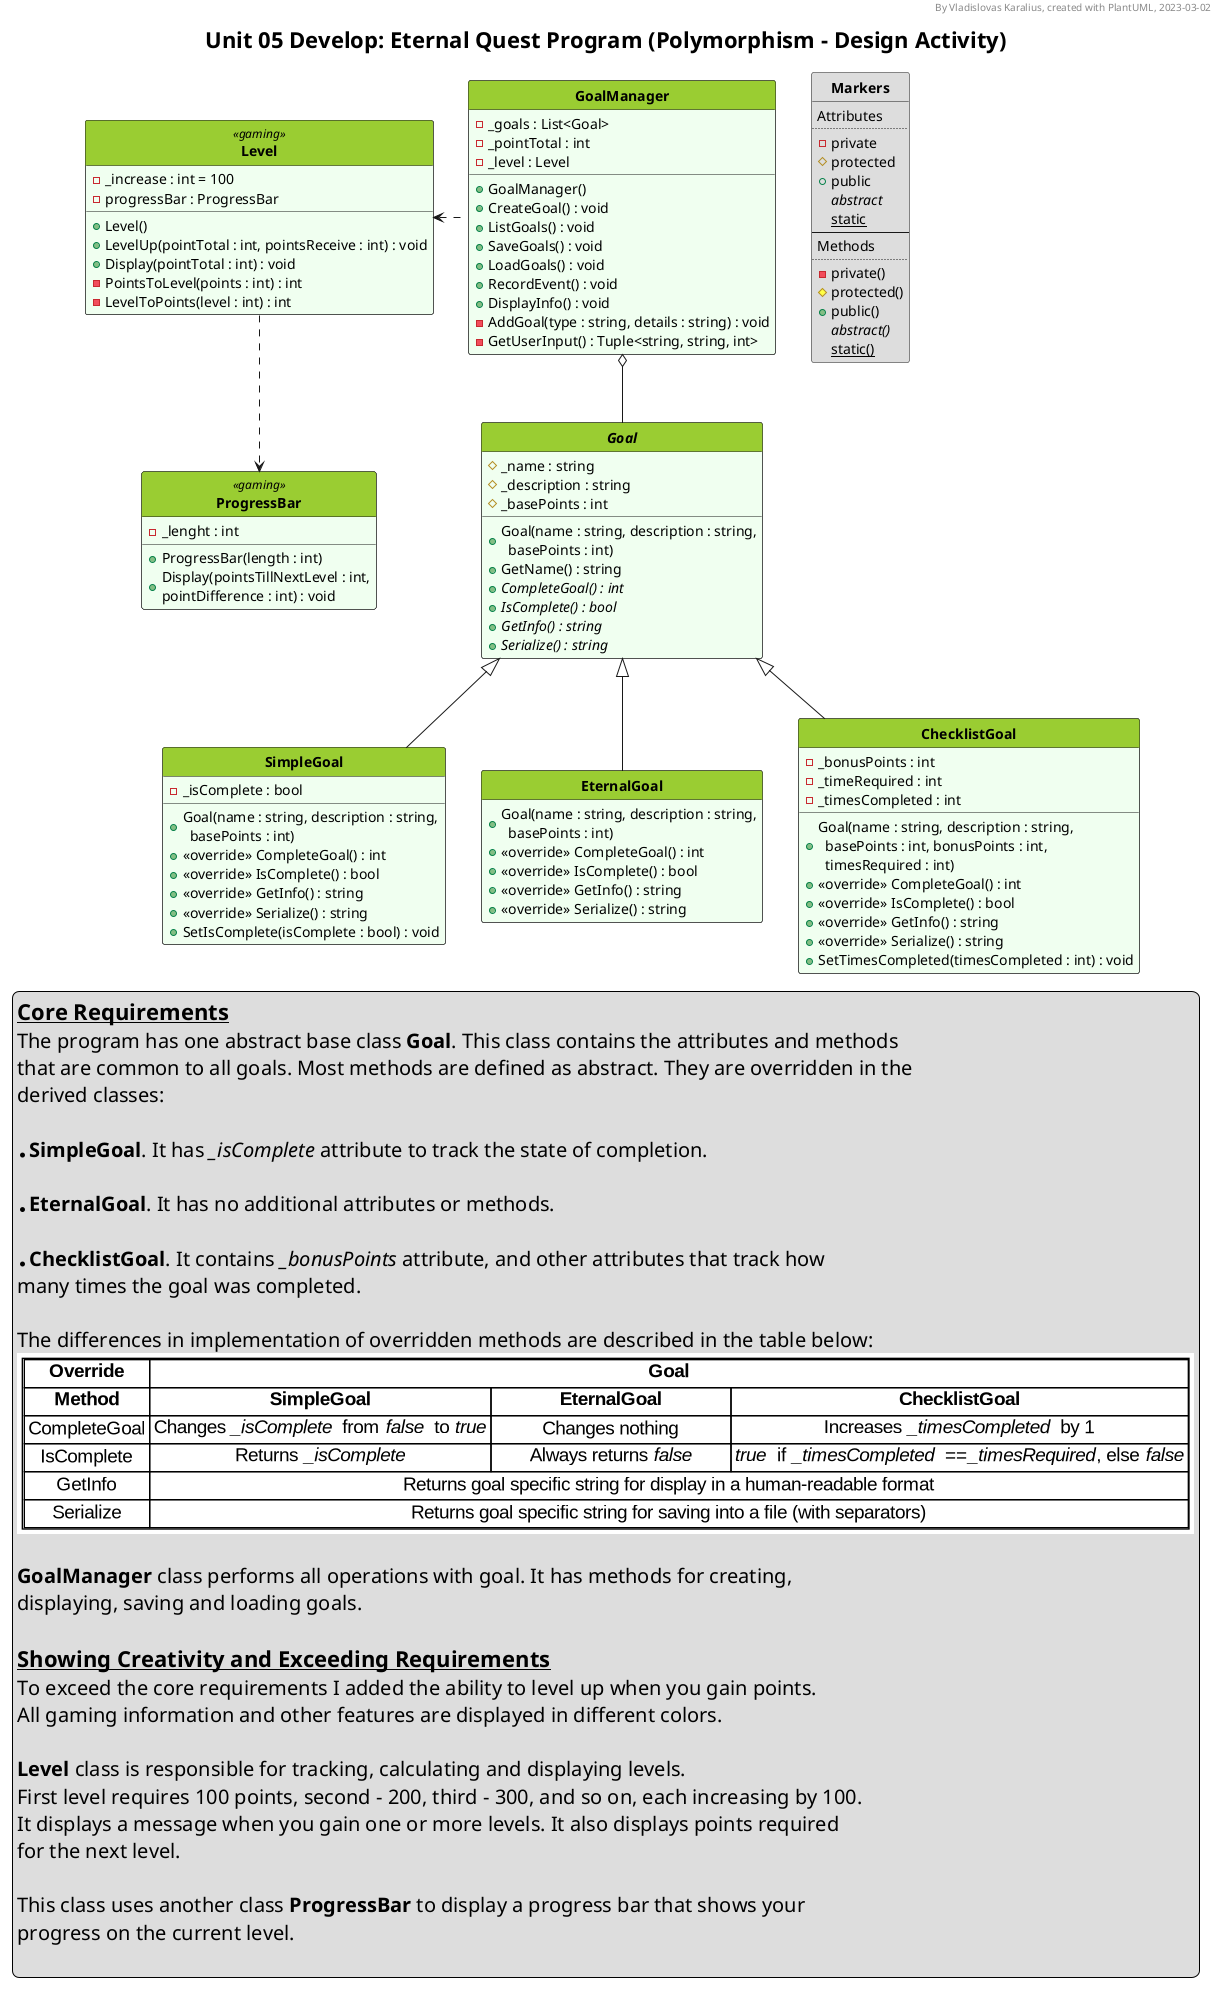 @startuml UML_diagram

'--Formatting options--
hide circle
hide empty members
'skinparam classAttributeIconSize 0
skinparam style strictuml
'skinparam groupInheritance 2
'skinparam linetype ortho
'skinparam Nodesep 15
'skinparam Ranksep 25
'left to right direction

'--Styling--
'skinparam BackgroundColor White/LightGreen
skinparam TitleFontSize 22

<style>
classDiagram {
  class {
    '-attributes and methods-
    'FontSize 14
    'FontColor black
    'BackgroundColor #fefece
    BackgroundColor #f0fff0
    'RoundCorner 0
    '-class name-
    header {
      'FontSize 12
      'FontColor Black
      FontStyle bold
      BackgroundColor YellowGreen
    }
  }
  note {
    BackgroundColor Yellow
  }
  legend {
    FontSize 20
  }
</style>

'--Header, title, caption--
header By Vladislovas Karalius, created with PlantUML, 2023-03-02
title Unit 05 Develop: Eternal Quest Program (Polymorphism - Design Activity)
'caption <:warning:> Constructors without parameters are not shown in this diagram

' Dummy class that explains visibility symbols
class Markers #dddddd {
Attributes
..
- private
# protected
+ public
{abstract} abstract
{static} static
--
Methods
..
- private()
# protected()
+ public()
{abstract} abstract()
{static} static()
}

'Goal -right[hidden]- Markers

'--Main--
class GoalManager{
  - _goals : List<Goal>
  - _pointTotal : int
  - _level : Level
  + GoalManager()
  + CreateGoal() : void
  + ListGoals() : void
  + SaveGoals() : void
  + LoadGoals() : void
  + RecordEvent() : void
  + DisplayInfo() : void
  - AddGoal(type : string, details : string) : void
  - GetUserInput() : Tuple<string, string, int>
}

GoalManager o-- Goal

class Level <<gaming>> {
  - _increase : int = 100
  - progressBar : ProgressBar
  + Level()
  + LevelUp(pointTotal : int, pointsReceive : int) : void
  + Display(pointTotal : int) : void
  - PointsToLevel(points : int) : int
  - LevelToPoints(level : int) : int
}

GoalManager .left> Level

class ProgressBar <<gaming>> {
  - _lenght : int
  + ProgressBar(length : int)
  + Display(pointsTillNextLevel : int,\npointDifference : int) : void
}

Level ..> ProgressBar

abstract class Goal {
  # _name : string
  # _description : string
  # _basePoints : int
  + Goal(name : string, description : string,\n  basePoints : int)
  + GetName() : string
  + {abstract} CompleteGoal() : int
  + {abstract} IsComplete() : bool
  + {abstract} GetInfo() : string
  + {abstract} Serialize() : string
}

class SimpleGoal extends Goal {
  - _isComplete : bool
  + Goal(name : string, description : string,\n  basePoints : int)
  + <<override>> CompleteGoal() : int
  + <<override>> IsComplete() : bool
  + <<override>> GetInfo() : string
  + <<override>> Serialize() : string
  + SetIsComplete(isComplete : bool) : void
}

class EternalGoal extends Goal {
  + Goal(name : string, description : string,\n  basePoints : int)
  + <<override>> CompleteGoal() : int
  + <<override>> IsComplete() : bool
  + <<override>> GetInfo() : string
  + <<override>> Serialize() : string
}

class ChecklistGoal extends Goal {
  - _bonusPoints : int
  - _timeRequired : int
  - _timesCompleted : int
  + Goal(name : string, description : string,\n  basePoints : int, bonusPoints : int,\n  timesRequired : int)
  + <<override>> CompleteGoal() : int
  + <<override>> IsComplete() : bool
  + <<override>> GetInfo() : string
  + <<override>> Serialize() : string
  + SetTimesCompleted(timesCompleted : int) : void
}

'--Description--
legend bottom
<size:22>__**Core Requirements**__
The program has one abstract base class **Goal**. This class contains the attributes and methods
that are common to all goals. Most methods are defined as abstract. They are overridden in the
derived classes:

* **SimpleGoal**. It has //_isComplete// attribute to track the state of completion.

* **EternalGoal**. It has no additional attributes or methods.

* **ChecklistGoal**. It contains //_bonusPoints// attribute, and other attributes that track how
many times the goal was completed.

The differences in implementation of overridden methods are described in the table below:
' Experimenting with advanced PlantUML features:
{{
digraph methods {
    methods [shape=none, margin=0
  label=<<font face="Arial"><table border='1' cellborder='1' cellspacing='0'>
  <th>
    <td><b>Override</b></td>
    <td colspan="3"><b>Goal</b></td>
  </th>
  <th>
    <td><b>Method</b></td>
    <td><b>SimpleGoal</b></td>
    <td width="180"><b>EternalGoal</b></td>
    <td><b>ChecklistGoal</b></td>
  </th>
  <tr>
    <td>CompleteGoal</td>
    <td>Changes <i>_isComplete</i>  from <i>false</i>  to <i>true</i></td>
    <td>Changes nothing</td>
    <td>Increases <i>_timesCompleted</i>  by 1</td>
  </tr>
  <tr>
    <td>IsComplete</td>
    <td>Returns <i>_isComplete</i></td>
    <td>Always returns <i>false</i></td>
    <td><i>true</i>  if <i>_timesCompleted</i>  ==<i>_timesRequired</i>, else <i>false</i></td>
  </tr>
  <tr>
    <td>GetInfo</td>
    <td colspan="3">Returns goal specific string for display in a human-readable format</td>
  </tr>
  <tr>
    <td>Serialize</td>
    <td colspan="3">Returns goal specific string for saving into a file (with separators)</td>
  </tr>
</table></font>>
  ];
}
}}

**GoalManager** class performs all operations with goal. It has methods for creating,
displaying, saving and loading goals.

<size:22>__**Showing Creativity and Exceeding Requirements**__
To exceed the core requirements I added the ability to level up when you gain points.
All gaming information and other features are displayed in different colors.

**Level** class is responsible for tracking, calculating and displaying levels.
First level requires 100 points, second - 200, third - 300, and so on, each increasing by 100.
It displays a message when you gain one or more levels. It also displays points required
for the next level.

This class uses another class **ProgressBar** to display a progress bar that shows your
progress on the current level.

endlegend

@enduml